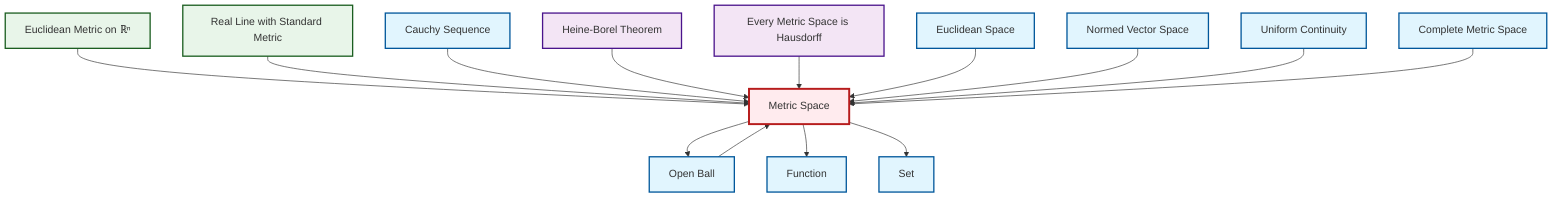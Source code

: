 graph TD
    classDef definition fill:#e1f5fe,stroke:#01579b,stroke-width:2px
    classDef theorem fill:#f3e5f5,stroke:#4a148c,stroke-width:2px
    classDef axiom fill:#fff3e0,stroke:#e65100,stroke-width:2px
    classDef example fill:#e8f5e9,stroke:#1b5e20,stroke-width:2px
    classDef current fill:#ffebee,stroke:#b71c1c,stroke-width:3px
    def-set["Set"]:::definition
    ex-euclidean-metric["Euclidean Metric on ℝⁿ"]:::example
    def-normed-vector-space["Normed Vector Space"]:::definition
    def-euclidean-space["Euclidean Space"]:::definition
    def-function["Function"]:::definition
    thm-heine-borel["Heine-Borel Theorem"]:::theorem
    ex-real-line-metric["Real Line with Standard Metric"]:::example
    def-cauchy-sequence["Cauchy Sequence"]:::definition
    def-uniform-continuity["Uniform Continuity"]:::definition
    def-complete-metric-space["Complete Metric Space"]:::definition
    def-open-ball["Open Ball"]:::definition
    thm-metric-hausdorff["Every Metric Space is Hausdorff"]:::theorem
    def-metric-space["Metric Space"]:::definition
    def-open-ball --> def-metric-space
    ex-euclidean-metric --> def-metric-space
    def-metric-space --> def-open-ball
    ex-real-line-metric --> def-metric-space
    def-cauchy-sequence --> def-metric-space
    thm-heine-borel --> def-metric-space
    def-metric-space --> def-function
    def-metric-space --> def-set
    thm-metric-hausdorff --> def-metric-space
    def-euclidean-space --> def-metric-space
    def-normed-vector-space --> def-metric-space
    def-uniform-continuity --> def-metric-space
    def-complete-metric-space --> def-metric-space
    class def-metric-space current